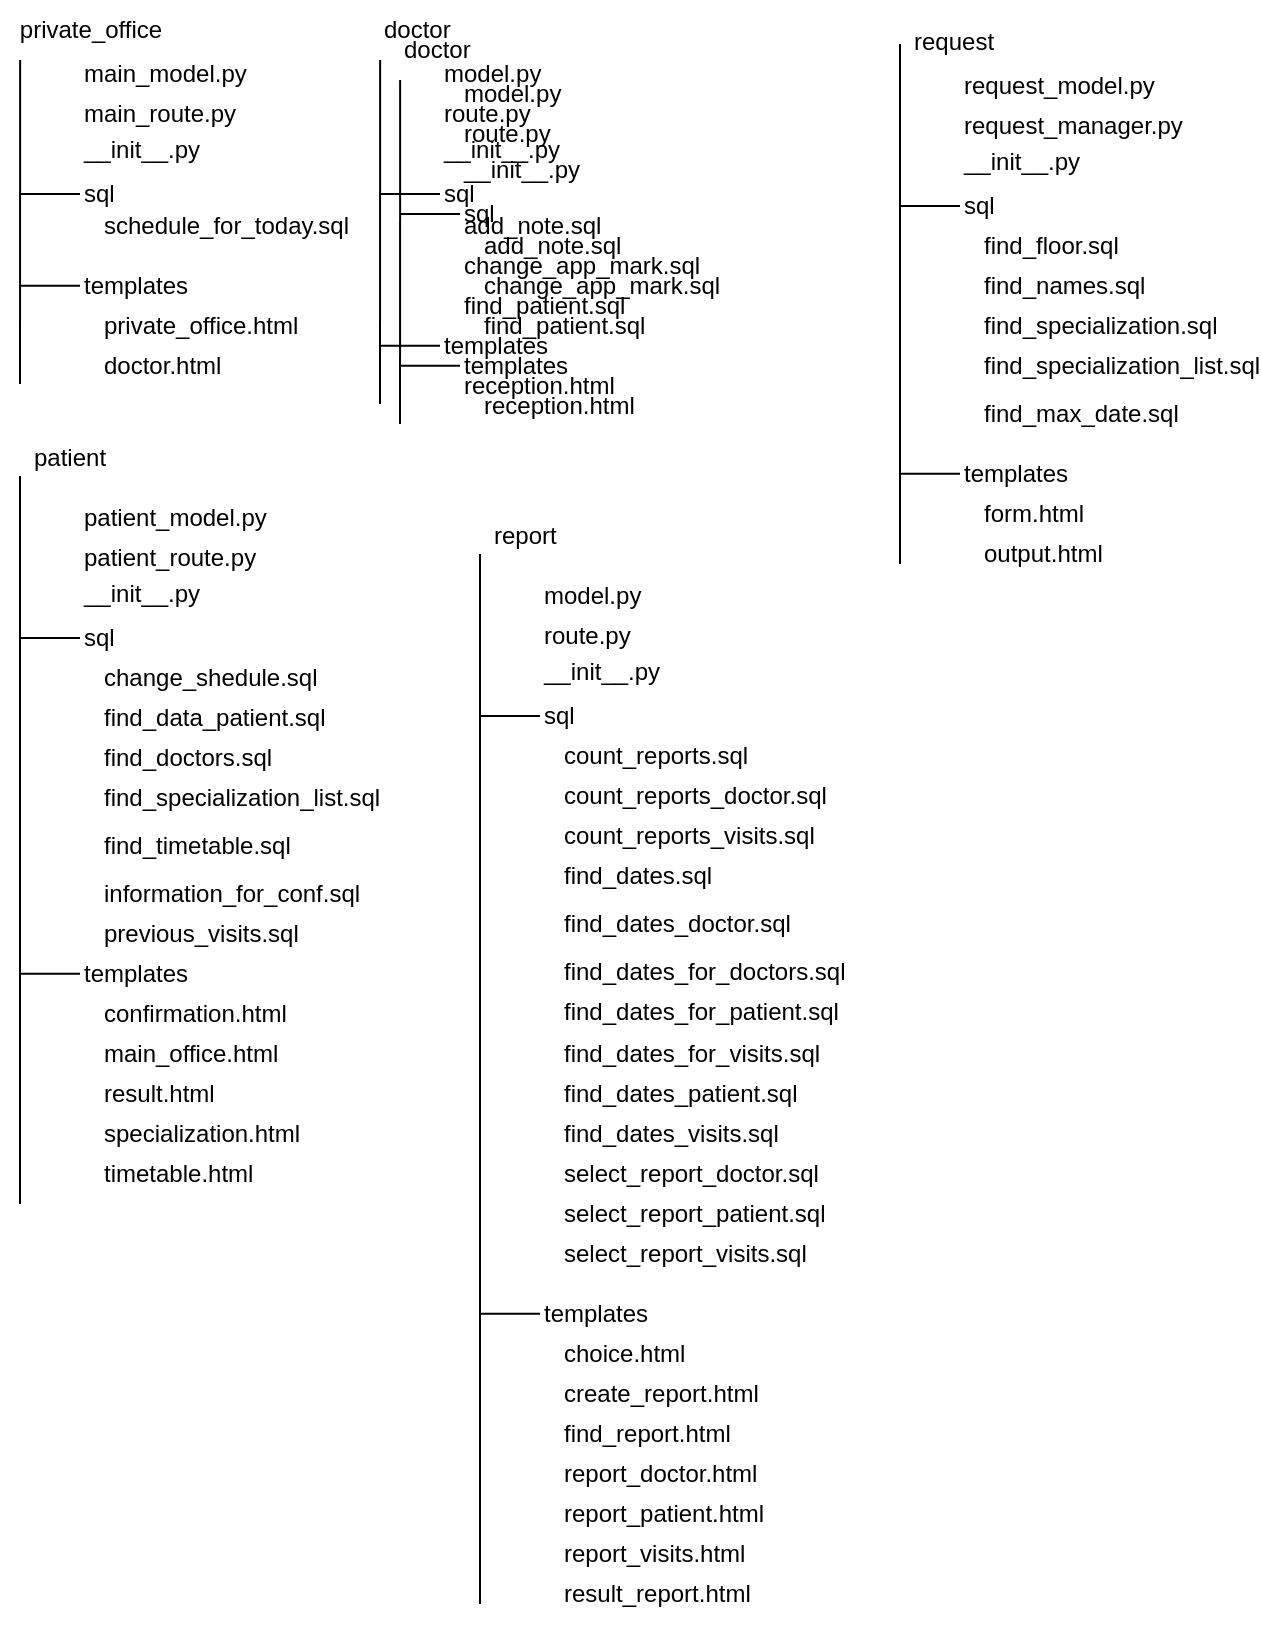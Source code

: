 <mxfile version="24.7.17">
  <diagram name="Страница — 1" id="b2QhGoErw-fwLH9SjXX8">
    <mxGraphModel dx="521" dy="613" grid="1" gridSize="10" guides="1" tooltips="1" connect="1" arrows="1" fold="1" page="1" pageScale="1" pageWidth="827" pageHeight="1169" math="0" shadow="0">
      <root>
        <mxCell id="0" />
        <mxCell id="1" parent="0" />
        <mxCell id="WtxfOhYI_u1OU4hZM9zb-1" value="private_office" style="text;html=1;align=center;verticalAlign=middle;resizable=0;points=[];autosize=1;strokeColor=none;fillColor=none;" parent="1" vertex="1">
          <mxGeometry x="30" y="78" width="90" height="30" as="geometry" />
        </mxCell>
        <mxCell id="WtxfOhYI_u1OU4hZM9zb-2" value="" style="endArrow=none;html=1;rounded=0;entryX=0.012;entryY=1.026;entryDx=0;entryDy=0;entryPerimeter=0;" parent="1" edge="1">
          <mxGeometry width="50" height="50" relative="1" as="geometry">
            <mxPoint x="40" y="270" as="sourcePoint" />
            <mxPoint x="40.08" y="108.0" as="targetPoint" />
          </mxGeometry>
        </mxCell>
        <mxCell id="WtxfOhYI_u1OU4hZM9zb-3" value="main_model.py" style="text;html=1;align=left;verticalAlign=middle;whiteSpace=wrap;rounded=0;" parent="1" vertex="1">
          <mxGeometry x="70" y="100" width="60" height="30" as="geometry" />
        </mxCell>
        <mxCell id="WtxfOhYI_u1OU4hZM9zb-4" value="main_route.py" style="text;html=1;align=left;verticalAlign=middle;whiteSpace=wrap;rounded=0;" parent="1" vertex="1">
          <mxGeometry x="70" y="120" width="60" height="30" as="geometry" />
        </mxCell>
        <mxCell id="WtxfOhYI_u1OU4hZM9zb-5" value="__init__.py" style="text;html=1;align=left;verticalAlign=middle;whiteSpace=wrap;rounded=0;" parent="1" vertex="1">
          <mxGeometry x="70" y="138" width="60" height="30" as="geometry" />
        </mxCell>
        <mxCell id="WtxfOhYI_u1OU4hZM9zb-6" value="sql" style="text;html=1;align=left;verticalAlign=middle;whiteSpace=wrap;rounded=0;" parent="1" vertex="1">
          <mxGeometry x="70" y="160" width="60" height="30" as="geometry" />
        </mxCell>
        <mxCell id="WtxfOhYI_u1OU4hZM9zb-8" value="" style="endArrow=none;html=1;rounded=0;entryX=0;entryY=0.5;entryDx=0;entryDy=0;" parent="1" target="WtxfOhYI_u1OU4hZM9zb-6" edge="1">
          <mxGeometry width="50" height="50" relative="1" as="geometry">
            <mxPoint x="40" y="175" as="sourcePoint" />
            <mxPoint x="150" y="160" as="targetPoint" />
          </mxGeometry>
        </mxCell>
        <mxCell id="WtxfOhYI_u1OU4hZM9zb-9" value="add_note.sql" style="text;html=1;align=left;verticalAlign=middle;whiteSpace=wrap;rounded=0;" parent="1" vertex="1">
          <mxGeometry x="260" y="176" width="60" height="30" as="geometry" />
        </mxCell>
        <mxCell id="WtxfOhYI_u1OU4hZM9zb-10" value="change_app_mark.sql" style="text;html=1;align=left;verticalAlign=middle;whiteSpace=wrap;rounded=0;" parent="1" vertex="1">
          <mxGeometry x="260" y="196" width="60" height="30" as="geometry" />
        </mxCell>
        <mxCell id="WtxfOhYI_u1OU4hZM9zb-11" value="find_patient.sql" style="text;html=1;align=left;verticalAlign=middle;whiteSpace=wrap;rounded=0;" parent="1" vertex="1">
          <mxGeometry x="260" y="216" width="60" height="30" as="geometry" />
        </mxCell>
        <mxCell id="WtxfOhYI_u1OU4hZM9zb-12" value="schedule_for_today.sql" style="text;html=1;align=left;verticalAlign=middle;whiteSpace=wrap;rounded=0;" parent="1" vertex="1">
          <mxGeometry x="80" y="176" width="60" height="30" as="geometry" />
        </mxCell>
        <mxCell id="WtxfOhYI_u1OU4hZM9zb-14" value="templates" style="text;html=1;align=left;verticalAlign=middle;whiteSpace=wrap;rounded=0;" parent="1" vertex="1">
          <mxGeometry x="70" y="206" width="60" height="30" as="geometry" />
        </mxCell>
        <mxCell id="WtxfOhYI_u1OU4hZM9zb-15" value="" style="endArrow=none;html=1;rounded=0;entryX=0;entryY=0.5;entryDx=0;entryDy=0;" parent="1" edge="1">
          <mxGeometry width="50" height="50" relative="1" as="geometry">
            <mxPoint x="40" y="220.83" as="sourcePoint" />
            <mxPoint x="70" y="220.83" as="targetPoint" />
          </mxGeometry>
        </mxCell>
        <mxCell id="WtxfOhYI_u1OU4hZM9zb-16" value="private_office.html" style="text;html=1;align=left;verticalAlign=middle;whiteSpace=wrap;rounded=0;" parent="1" vertex="1">
          <mxGeometry x="80" y="226" width="60" height="30" as="geometry" />
        </mxCell>
        <mxCell id="WtxfOhYI_u1OU4hZM9zb-17" value="reception.html" style="text;html=1;align=left;verticalAlign=middle;whiteSpace=wrap;rounded=0;" parent="1" vertex="1">
          <mxGeometry x="260" y="256" width="60" height="30" as="geometry" />
        </mxCell>
        <mxCell id="3Fsom1ub5xNi20Y5iwQo-1" value="request" style="text;html=1;align=left;verticalAlign=middle;resizable=0;points=[];autosize=1;strokeColor=none;fillColor=none;" parent="1" vertex="1">
          <mxGeometry x="485" y="84" width="60" height="30" as="geometry" />
        </mxCell>
        <mxCell id="3Fsom1ub5xNi20Y5iwQo-2" value="" style="endArrow=none;html=1;rounded=0;" parent="1" edge="1">
          <mxGeometry width="50" height="50" relative="1" as="geometry">
            <mxPoint x="480" y="360" as="sourcePoint" />
            <mxPoint x="480" y="100" as="targetPoint" />
          </mxGeometry>
        </mxCell>
        <mxCell id="3Fsom1ub5xNi20Y5iwQo-3" value="request_model.py" style="text;html=1;align=left;verticalAlign=middle;whiteSpace=wrap;rounded=0;" parent="1" vertex="1">
          <mxGeometry x="510" y="106" width="60" height="30" as="geometry" />
        </mxCell>
        <mxCell id="3Fsom1ub5xNi20Y5iwQo-4" value="request_manager.py" style="text;html=1;align=left;verticalAlign=middle;whiteSpace=wrap;rounded=0;" parent="1" vertex="1">
          <mxGeometry x="510" y="126" width="60" height="30" as="geometry" />
        </mxCell>
        <mxCell id="3Fsom1ub5xNi20Y5iwQo-5" value="__init__.py" style="text;html=1;align=left;verticalAlign=middle;whiteSpace=wrap;rounded=0;" parent="1" vertex="1">
          <mxGeometry x="510" y="144" width="60" height="30" as="geometry" />
        </mxCell>
        <mxCell id="3Fsom1ub5xNi20Y5iwQo-6" value="sql" style="text;html=1;align=left;verticalAlign=middle;whiteSpace=wrap;rounded=0;" parent="1" vertex="1">
          <mxGeometry x="510" y="166" width="60" height="30" as="geometry" />
        </mxCell>
        <mxCell id="3Fsom1ub5xNi20Y5iwQo-7" value="" style="endArrow=none;html=1;rounded=0;entryX=0;entryY=0.5;entryDx=0;entryDy=0;" parent="1" target="3Fsom1ub5xNi20Y5iwQo-6" edge="1">
          <mxGeometry width="50" height="50" relative="1" as="geometry">
            <mxPoint x="480" y="181" as="sourcePoint" />
            <mxPoint x="590" y="166" as="targetPoint" />
          </mxGeometry>
        </mxCell>
        <mxCell id="3Fsom1ub5xNi20Y5iwQo-8" value="find_floor.sql" style="text;html=1;align=left;verticalAlign=middle;whiteSpace=wrap;rounded=0;" parent="1" vertex="1">
          <mxGeometry x="520" y="186" width="60" height="30" as="geometry" />
        </mxCell>
        <mxCell id="3Fsom1ub5xNi20Y5iwQo-9" value="find_names.sql" style="text;html=1;align=left;verticalAlign=middle;whiteSpace=wrap;rounded=0;" parent="1" vertex="1">
          <mxGeometry x="520" y="206" width="60" height="30" as="geometry" />
        </mxCell>
        <mxCell id="3Fsom1ub5xNi20Y5iwQo-10" value="find_specialization.sql" style="text;html=1;align=left;verticalAlign=middle;whiteSpace=wrap;rounded=0;" parent="1" vertex="1">
          <mxGeometry x="520" y="226" width="60" height="30" as="geometry" />
        </mxCell>
        <mxCell id="3Fsom1ub5xNi20Y5iwQo-11" value="find_specialization_list.sql" style="text;html=1;align=left;verticalAlign=middle;whiteSpace=wrap;rounded=0;" parent="1" vertex="1">
          <mxGeometry x="520" y="246" width="60" height="30" as="geometry" />
        </mxCell>
        <mxCell id="3Fsom1ub5xNi20Y5iwQo-12" value="templates" style="text;html=1;align=left;verticalAlign=middle;whiteSpace=wrap;rounded=0;" parent="1" vertex="1">
          <mxGeometry x="510" y="300" width="60" height="30" as="geometry" />
        </mxCell>
        <mxCell id="3Fsom1ub5xNi20Y5iwQo-13" value="" style="endArrow=none;html=1;rounded=0;entryX=0;entryY=0.5;entryDx=0;entryDy=0;" parent="1" edge="1">
          <mxGeometry width="50" height="50" relative="1" as="geometry">
            <mxPoint x="480" y="314.83" as="sourcePoint" />
            <mxPoint x="510" y="314.83" as="targetPoint" />
          </mxGeometry>
        </mxCell>
        <mxCell id="3Fsom1ub5xNi20Y5iwQo-14" value="form.html" style="text;html=1;align=left;verticalAlign=middle;whiteSpace=wrap;rounded=0;" parent="1" vertex="1">
          <mxGeometry x="520" y="320" width="60" height="30" as="geometry" />
        </mxCell>
        <mxCell id="3Fsom1ub5xNi20Y5iwQo-15" value="output.html" style="text;html=1;align=left;verticalAlign=middle;whiteSpace=wrap;rounded=0;" parent="1" vertex="1">
          <mxGeometry x="520" y="340" width="60" height="30" as="geometry" />
        </mxCell>
        <mxCell id="3Fsom1ub5xNi20Y5iwQo-16" value="find_max_date.sql" style="text;html=1;align=left;verticalAlign=middle;whiteSpace=wrap;rounded=0;" parent="1" vertex="1">
          <mxGeometry x="520" y="270" width="60" height="30" as="geometry" />
        </mxCell>
        <mxCell id="y3Shj-SjCK9T77kXARJf-1" value="doctor.html" style="text;html=1;align=left;verticalAlign=middle;whiteSpace=wrap;rounded=0;" parent="1" vertex="1">
          <mxGeometry x="80" y="246" width="60" height="30" as="geometry" />
        </mxCell>
        <mxCell id="y3Shj-SjCK9T77kXARJf-2" value="doctor" style="text;html=1;align=left;verticalAlign=middle;resizable=0;points=[];autosize=1;strokeColor=none;fillColor=none;" parent="1" vertex="1">
          <mxGeometry x="220" y="78" width="60" height="30" as="geometry" />
        </mxCell>
        <mxCell id="y3Shj-SjCK9T77kXARJf-3" value="" style="endArrow=none;html=1;rounded=0;entryX=0.012;entryY=1.026;entryDx=0;entryDy=0;entryPerimeter=0;" parent="1" edge="1">
          <mxGeometry width="50" height="50" relative="1" as="geometry">
            <mxPoint x="220" y="280" as="sourcePoint" />
            <mxPoint x="220.08" y="108.0" as="targetPoint" />
          </mxGeometry>
        </mxCell>
        <mxCell id="y3Shj-SjCK9T77kXARJf-4" value="model.py" style="text;html=1;align=left;verticalAlign=middle;whiteSpace=wrap;rounded=0;" parent="1" vertex="1">
          <mxGeometry x="250" y="100" width="60" height="30" as="geometry" />
        </mxCell>
        <mxCell id="y3Shj-SjCK9T77kXARJf-5" value="route.py" style="text;html=1;align=left;verticalAlign=middle;whiteSpace=wrap;rounded=0;" parent="1" vertex="1">
          <mxGeometry x="250" y="120" width="60" height="30" as="geometry" />
        </mxCell>
        <mxCell id="y3Shj-SjCK9T77kXARJf-6" value="__init__.py" style="text;html=1;align=left;verticalAlign=middle;whiteSpace=wrap;rounded=0;" parent="1" vertex="1">
          <mxGeometry x="250" y="138" width="60" height="30" as="geometry" />
        </mxCell>
        <mxCell id="y3Shj-SjCK9T77kXARJf-7" value="sql" style="text;html=1;align=left;verticalAlign=middle;whiteSpace=wrap;rounded=0;" parent="1" vertex="1">
          <mxGeometry x="250" y="160" width="60" height="30" as="geometry" />
        </mxCell>
        <mxCell id="y3Shj-SjCK9T77kXARJf-8" value="" style="endArrow=none;html=1;rounded=0;entryX=0;entryY=0.5;entryDx=0;entryDy=0;" parent="1" target="y3Shj-SjCK9T77kXARJf-7" edge="1">
          <mxGeometry width="50" height="50" relative="1" as="geometry">
            <mxPoint x="220" y="175" as="sourcePoint" />
            <mxPoint x="330" y="160" as="targetPoint" />
          </mxGeometry>
        </mxCell>
        <mxCell id="y3Shj-SjCK9T77kXARJf-14" value="templates" style="text;html=1;align=left;verticalAlign=middle;whiteSpace=wrap;rounded=0;" parent="1" vertex="1">
          <mxGeometry x="250" y="236" width="60" height="30" as="geometry" />
        </mxCell>
        <mxCell id="y3Shj-SjCK9T77kXARJf-15" value="" style="endArrow=none;html=1;rounded=0;entryX=0;entryY=0.5;entryDx=0;entryDy=0;" parent="1" edge="1">
          <mxGeometry width="50" height="50" relative="1" as="geometry">
            <mxPoint x="220" y="250.83" as="sourcePoint" />
            <mxPoint x="250" y="250.83" as="targetPoint" />
          </mxGeometry>
        </mxCell>
        <mxCell id="y3Shj-SjCK9T77kXARJf-17" value="patient" style="text;html=1;align=left;verticalAlign=middle;resizable=0;points=[];autosize=1;strokeColor=none;fillColor=none;" parent="1" vertex="1">
          <mxGeometry x="45" y="292" width="60" height="30" as="geometry" />
        </mxCell>
        <mxCell id="y3Shj-SjCK9T77kXARJf-18" value="" style="endArrow=none;html=1;rounded=0;" parent="1" edge="1">
          <mxGeometry width="50" height="50" relative="1" as="geometry">
            <mxPoint x="40" y="680" as="sourcePoint" />
            <mxPoint x="40" y="316" as="targetPoint" />
          </mxGeometry>
        </mxCell>
        <mxCell id="y3Shj-SjCK9T77kXARJf-19" value="patient_model.py" style="text;html=1;align=left;verticalAlign=middle;whiteSpace=wrap;rounded=0;" parent="1" vertex="1">
          <mxGeometry x="70" y="322" width="60" height="30" as="geometry" />
        </mxCell>
        <mxCell id="y3Shj-SjCK9T77kXARJf-20" value="patient_route.py" style="text;html=1;align=left;verticalAlign=middle;whiteSpace=wrap;rounded=0;" parent="1" vertex="1">
          <mxGeometry x="70" y="342" width="60" height="30" as="geometry" />
        </mxCell>
        <mxCell id="y3Shj-SjCK9T77kXARJf-21" value="__init__.py" style="text;html=1;align=left;verticalAlign=middle;whiteSpace=wrap;rounded=0;" parent="1" vertex="1">
          <mxGeometry x="70" y="360" width="60" height="30" as="geometry" />
        </mxCell>
        <mxCell id="y3Shj-SjCK9T77kXARJf-22" value="sql" style="text;html=1;align=left;verticalAlign=middle;whiteSpace=wrap;rounded=0;" parent="1" vertex="1">
          <mxGeometry x="70" y="382" width="60" height="30" as="geometry" />
        </mxCell>
        <mxCell id="y3Shj-SjCK9T77kXARJf-23" value="" style="endArrow=none;html=1;rounded=0;entryX=0;entryY=0.5;entryDx=0;entryDy=0;" parent="1" target="y3Shj-SjCK9T77kXARJf-22" edge="1">
          <mxGeometry width="50" height="50" relative="1" as="geometry">
            <mxPoint x="40" y="397" as="sourcePoint" />
            <mxPoint x="150" y="382" as="targetPoint" />
          </mxGeometry>
        </mxCell>
        <mxCell id="y3Shj-SjCK9T77kXARJf-24" value="change_shedule.sql" style="text;html=1;align=left;verticalAlign=middle;whiteSpace=wrap;rounded=0;" parent="1" vertex="1">
          <mxGeometry x="80" y="402" width="60" height="30" as="geometry" />
        </mxCell>
        <mxCell id="y3Shj-SjCK9T77kXARJf-25" value="find_data_patient.sql" style="text;html=1;align=left;verticalAlign=middle;whiteSpace=wrap;rounded=0;" parent="1" vertex="1">
          <mxGeometry x="80" y="422" width="60" height="30" as="geometry" />
        </mxCell>
        <mxCell id="y3Shj-SjCK9T77kXARJf-26" value="find_doctors.sql" style="text;html=1;align=left;verticalAlign=middle;whiteSpace=wrap;rounded=0;" parent="1" vertex="1">
          <mxGeometry x="80" y="442" width="60" height="30" as="geometry" />
        </mxCell>
        <mxCell id="y3Shj-SjCK9T77kXARJf-27" value="find_specialization_list.sql" style="text;html=1;align=left;verticalAlign=middle;whiteSpace=wrap;rounded=0;" parent="1" vertex="1">
          <mxGeometry x="80" y="462" width="60" height="30" as="geometry" />
        </mxCell>
        <mxCell id="y3Shj-SjCK9T77kXARJf-28" value="templates" style="text;html=1;align=left;verticalAlign=middle;whiteSpace=wrap;rounded=0;" parent="1" vertex="1">
          <mxGeometry x="70" y="550" width="60" height="30" as="geometry" />
        </mxCell>
        <mxCell id="y3Shj-SjCK9T77kXARJf-29" value="" style="endArrow=none;html=1;rounded=0;entryX=0;entryY=0.5;entryDx=0;entryDy=0;" parent="1" edge="1">
          <mxGeometry width="50" height="50" relative="1" as="geometry">
            <mxPoint x="40" y="564.83" as="sourcePoint" />
            <mxPoint x="70" y="564.83" as="targetPoint" />
          </mxGeometry>
        </mxCell>
        <mxCell id="y3Shj-SjCK9T77kXARJf-30" value="confirmation.html" style="text;html=1;align=left;verticalAlign=middle;whiteSpace=wrap;rounded=0;" parent="1" vertex="1">
          <mxGeometry x="80" y="570" width="60" height="30" as="geometry" />
        </mxCell>
        <mxCell id="y3Shj-SjCK9T77kXARJf-31" value="main_office.html" style="text;html=1;align=left;verticalAlign=middle;whiteSpace=wrap;rounded=0;" parent="1" vertex="1">
          <mxGeometry x="80" y="590" width="60" height="30" as="geometry" />
        </mxCell>
        <mxCell id="y3Shj-SjCK9T77kXARJf-32" value="find_timetable.sql" style="text;html=1;align=left;verticalAlign=middle;whiteSpace=wrap;rounded=0;" parent="1" vertex="1">
          <mxGeometry x="80" y="486" width="60" height="30" as="geometry" />
        </mxCell>
        <mxCell id="y3Shj-SjCK9T77kXARJf-33" value="information_for_conf.sql" style="text;html=1;align=left;verticalAlign=middle;whiteSpace=wrap;rounded=0;" parent="1" vertex="1">
          <mxGeometry x="80" y="510" width="60" height="30" as="geometry" />
        </mxCell>
        <mxCell id="y3Shj-SjCK9T77kXARJf-34" value="previous_visits.sql" style="text;html=1;align=left;verticalAlign=middle;whiteSpace=wrap;rounded=0;" parent="1" vertex="1">
          <mxGeometry x="80" y="530" width="60" height="30" as="geometry" />
        </mxCell>
        <mxCell id="y3Shj-SjCK9T77kXARJf-35" value="result.html" style="text;html=1;align=left;verticalAlign=middle;whiteSpace=wrap;rounded=0;" parent="1" vertex="1">
          <mxGeometry x="80" y="610" width="60" height="30" as="geometry" />
        </mxCell>
        <mxCell id="y3Shj-SjCK9T77kXARJf-36" value="specialization.html" style="text;html=1;align=left;verticalAlign=middle;whiteSpace=wrap;rounded=0;" parent="1" vertex="1">
          <mxGeometry x="80" y="630" width="60" height="30" as="geometry" />
        </mxCell>
        <mxCell id="y3Shj-SjCK9T77kXARJf-37" value="timetable.html" style="text;html=1;align=left;verticalAlign=middle;whiteSpace=wrap;rounded=0;" parent="1" vertex="1">
          <mxGeometry x="80" y="650" width="60" height="30" as="geometry" />
        </mxCell>
        <mxCell id="2WtxdTt1NdUR9KWotKnF-1" value="add_note.sql" style="text;html=1;align=left;verticalAlign=middle;whiteSpace=wrap;rounded=0;" parent="1" vertex="1">
          <mxGeometry x="270" y="186" width="60" height="30" as="geometry" />
        </mxCell>
        <mxCell id="2WtxdTt1NdUR9KWotKnF-2" value="change_app_mark.sql" style="text;html=1;align=left;verticalAlign=middle;whiteSpace=wrap;rounded=0;" parent="1" vertex="1">
          <mxGeometry x="270" y="206" width="60" height="30" as="geometry" />
        </mxCell>
        <mxCell id="2WtxdTt1NdUR9KWotKnF-3" value="find_patient.sql" style="text;html=1;align=left;verticalAlign=middle;whiteSpace=wrap;rounded=0;" parent="1" vertex="1">
          <mxGeometry x="270" y="226" width="60" height="30" as="geometry" />
        </mxCell>
        <mxCell id="2WtxdTt1NdUR9KWotKnF-4" value="reception.html" style="text;html=1;align=left;verticalAlign=middle;whiteSpace=wrap;rounded=0;" parent="1" vertex="1">
          <mxGeometry x="270" y="266" width="60" height="30" as="geometry" />
        </mxCell>
        <mxCell id="2WtxdTt1NdUR9KWotKnF-5" value="doctor" style="text;html=1;align=left;verticalAlign=middle;resizable=0;points=[];autosize=1;strokeColor=none;fillColor=none;" parent="1" vertex="1">
          <mxGeometry x="230" y="88" width="60" height="30" as="geometry" />
        </mxCell>
        <mxCell id="2WtxdTt1NdUR9KWotKnF-6" value="" style="endArrow=none;html=1;rounded=0;entryX=0.012;entryY=1.026;entryDx=0;entryDy=0;entryPerimeter=0;" parent="1" edge="1">
          <mxGeometry width="50" height="50" relative="1" as="geometry">
            <mxPoint x="230" y="290" as="sourcePoint" />
            <mxPoint x="230.08" y="118.0" as="targetPoint" />
          </mxGeometry>
        </mxCell>
        <mxCell id="2WtxdTt1NdUR9KWotKnF-7" value="model.py" style="text;html=1;align=left;verticalAlign=middle;whiteSpace=wrap;rounded=0;" parent="1" vertex="1">
          <mxGeometry x="260" y="110" width="60" height="30" as="geometry" />
        </mxCell>
        <mxCell id="2WtxdTt1NdUR9KWotKnF-8" value="route.py" style="text;html=1;align=left;verticalAlign=middle;whiteSpace=wrap;rounded=0;" parent="1" vertex="1">
          <mxGeometry x="260" y="130" width="60" height="30" as="geometry" />
        </mxCell>
        <mxCell id="2WtxdTt1NdUR9KWotKnF-9" value="__init__.py" style="text;html=1;align=left;verticalAlign=middle;whiteSpace=wrap;rounded=0;" parent="1" vertex="1">
          <mxGeometry x="260" y="148" width="60" height="30" as="geometry" />
        </mxCell>
        <mxCell id="2WtxdTt1NdUR9KWotKnF-10" value="sql" style="text;html=1;align=left;verticalAlign=middle;whiteSpace=wrap;rounded=0;" parent="1" vertex="1">
          <mxGeometry x="260" y="170" width="60" height="30" as="geometry" />
        </mxCell>
        <mxCell id="2WtxdTt1NdUR9KWotKnF-11" value="" style="endArrow=none;html=1;rounded=0;entryX=0;entryY=0.5;entryDx=0;entryDy=0;" parent="1" target="2WtxdTt1NdUR9KWotKnF-10" edge="1">
          <mxGeometry width="50" height="50" relative="1" as="geometry">
            <mxPoint x="230" y="185" as="sourcePoint" />
            <mxPoint x="340" y="170" as="targetPoint" />
          </mxGeometry>
        </mxCell>
        <mxCell id="2WtxdTt1NdUR9KWotKnF-12" value="templates" style="text;html=1;align=left;verticalAlign=middle;whiteSpace=wrap;rounded=0;" parent="1" vertex="1">
          <mxGeometry x="260" y="246" width="60" height="30" as="geometry" />
        </mxCell>
        <mxCell id="2WtxdTt1NdUR9KWotKnF-13" value="" style="endArrow=none;html=1;rounded=0;entryX=0;entryY=0.5;entryDx=0;entryDy=0;" parent="1" edge="1">
          <mxGeometry width="50" height="50" relative="1" as="geometry">
            <mxPoint x="230" y="260.83" as="sourcePoint" />
            <mxPoint x="260" y="260.83" as="targetPoint" />
          </mxGeometry>
        </mxCell>
        <mxCell id="Vc6HBuf8mJernXU0AR-d-1" value="report" style="text;html=1;align=left;verticalAlign=middle;resizable=0;points=[];autosize=1;strokeColor=none;fillColor=none;" vertex="1" parent="1">
          <mxGeometry x="275" y="331" width="50" height="30" as="geometry" />
        </mxCell>
        <mxCell id="Vc6HBuf8mJernXU0AR-d-2" value="" style="endArrow=none;html=1;rounded=0;" edge="1" parent="1">
          <mxGeometry width="50" height="50" relative="1" as="geometry">
            <mxPoint x="270" y="880" as="sourcePoint" />
            <mxPoint x="270" y="355" as="targetPoint" />
          </mxGeometry>
        </mxCell>
        <mxCell id="Vc6HBuf8mJernXU0AR-d-3" value="model.py" style="text;html=1;align=left;verticalAlign=middle;whiteSpace=wrap;rounded=0;" vertex="1" parent="1">
          <mxGeometry x="300" y="361" width="60" height="30" as="geometry" />
        </mxCell>
        <mxCell id="Vc6HBuf8mJernXU0AR-d-4" value="route.py" style="text;html=1;align=left;verticalAlign=middle;whiteSpace=wrap;rounded=0;" vertex="1" parent="1">
          <mxGeometry x="300" y="381" width="60" height="30" as="geometry" />
        </mxCell>
        <mxCell id="Vc6HBuf8mJernXU0AR-d-5" value="__init__.py" style="text;html=1;align=left;verticalAlign=middle;whiteSpace=wrap;rounded=0;" vertex="1" parent="1">
          <mxGeometry x="300" y="399" width="60" height="30" as="geometry" />
        </mxCell>
        <mxCell id="Vc6HBuf8mJernXU0AR-d-6" value="sql" style="text;html=1;align=left;verticalAlign=middle;whiteSpace=wrap;rounded=0;" vertex="1" parent="1">
          <mxGeometry x="300" y="421" width="60" height="30" as="geometry" />
        </mxCell>
        <mxCell id="Vc6HBuf8mJernXU0AR-d-7" value="" style="endArrow=none;html=1;rounded=0;entryX=0;entryY=0.5;entryDx=0;entryDy=0;" edge="1" parent="1" target="Vc6HBuf8mJernXU0AR-d-6">
          <mxGeometry width="50" height="50" relative="1" as="geometry">
            <mxPoint x="270" y="436" as="sourcePoint" />
            <mxPoint x="380" y="421" as="targetPoint" />
          </mxGeometry>
        </mxCell>
        <mxCell id="Vc6HBuf8mJernXU0AR-d-8" value="count_reports.sql" style="text;html=1;align=left;verticalAlign=middle;whiteSpace=wrap;rounded=0;" vertex="1" parent="1">
          <mxGeometry x="310" y="441" width="60" height="30" as="geometry" />
        </mxCell>
        <mxCell id="Vc6HBuf8mJernXU0AR-d-9" value="count_reports_doctor.sql" style="text;html=1;align=left;verticalAlign=middle;whiteSpace=wrap;rounded=0;" vertex="1" parent="1">
          <mxGeometry x="310" y="461" width="60" height="30" as="geometry" />
        </mxCell>
        <mxCell id="Vc6HBuf8mJernXU0AR-d-10" value="count_reports_visits.sql" style="text;html=1;align=left;verticalAlign=middle;whiteSpace=wrap;rounded=0;" vertex="1" parent="1">
          <mxGeometry x="310" y="481" width="60" height="30" as="geometry" />
        </mxCell>
        <mxCell id="Vc6HBuf8mJernXU0AR-d-11" value="find_dates.sql" style="text;html=1;align=left;verticalAlign=middle;whiteSpace=wrap;rounded=0;" vertex="1" parent="1">
          <mxGeometry x="310" y="501" width="60" height="30" as="geometry" />
        </mxCell>
        <mxCell id="Vc6HBuf8mJernXU0AR-d-12" value="templates" style="text;html=1;align=left;verticalAlign=middle;whiteSpace=wrap;rounded=0;" vertex="1" parent="1">
          <mxGeometry x="300" y="720" width="60" height="30" as="geometry" />
        </mxCell>
        <mxCell id="Vc6HBuf8mJernXU0AR-d-13" value="" style="endArrow=none;html=1;rounded=0;entryX=0;entryY=0.5;entryDx=0;entryDy=0;" edge="1" parent="1">
          <mxGeometry width="50" height="50" relative="1" as="geometry">
            <mxPoint x="270" y="734.83" as="sourcePoint" />
            <mxPoint x="300" y="734.83" as="targetPoint" />
          </mxGeometry>
        </mxCell>
        <mxCell id="Vc6HBuf8mJernXU0AR-d-14" value="choice.html" style="text;html=1;align=left;verticalAlign=middle;whiteSpace=wrap;rounded=0;" vertex="1" parent="1">
          <mxGeometry x="310" y="740" width="60" height="30" as="geometry" />
        </mxCell>
        <mxCell id="Vc6HBuf8mJernXU0AR-d-15" value="create_report.html" style="text;html=1;align=left;verticalAlign=middle;whiteSpace=wrap;rounded=0;" vertex="1" parent="1">
          <mxGeometry x="310" y="760" width="60" height="30" as="geometry" />
        </mxCell>
        <mxCell id="Vc6HBuf8mJernXU0AR-d-16" value="find_dates_doctor.sql" style="text;html=1;align=left;verticalAlign=middle;whiteSpace=wrap;rounded=0;" vertex="1" parent="1">
          <mxGeometry x="310" y="525" width="60" height="30" as="geometry" />
        </mxCell>
        <mxCell id="Vc6HBuf8mJernXU0AR-d-17" value="find_dates_for_doctors.sql" style="text;html=1;align=left;verticalAlign=middle;whiteSpace=wrap;rounded=0;" vertex="1" parent="1">
          <mxGeometry x="310" y="549" width="60" height="30" as="geometry" />
        </mxCell>
        <mxCell id="Vc6HBuf8mJernXU0AR-d-18" value="find_dates_for_patient.sql" style="text;html=1;align=left;verticalAlign=middle;whiteSpace=wrap;rounded=0;" vertex="1" parent="1">
          <mxGeometry x="310" y="569" width="60" height="30" as="geometry" />
        </mxCell>
        <mxCell id="Vc6HBuf8mJernXU0AR-d-19" value="find_report.html" style="text;html=1;align=left;verticalAlign=middle;whiteSpace=wrap;rounded=0;" vertex="1" parent="1">
          <mxGeometry x="310" y="780" width="60" height="30" as="geometry" />
        </mxCell>
        <mxCell id="Vc6HBuf8mJernXU0AR-d-20" value="report_doctor.html" style="text;html=1;align=left;verticalAlign=middle;whiteSpace=wrap;rounded=0;" vertex="1" parent="1">
          <mxGeometry x="310" y="800" width="60" height="30" as="geometry" />
        </mxCell>
        <mxCell id="Vc6HBuf8mJernXU0AR-d-22" value="find_dates_for_visits.sql" style="text;html=1;align=left;verticalAlign=middle;whiteSpace=wrap;rounded=0;" vertex="1" parent="1">
          <mxGeometry x="310" y="590" width="60" height="30" as="geometry" />
        </mxCell>
        <mxCell id="Vc6HBuf8mJernXU0AR-d-23" value="find_dates_patient.sql" style="text;html=1;align=left;verticalAlign=middle;whiteSpace=wrap;rounded=0;" vertex="1" parent="1">
          <mxGeometry x="310" y="610" width="60" height="30" as="geometry" />
        </mxCell>
        <mxCell id="Vc6HBuf8mJernXU0AR-d-24" value="find_dates_visits.sql" style="text;html=1;align=left;verticalAlign=middle;whiteSpace=wrap;rounded=0;" vertex="1" parent="1">
          <mxGeometry x="310" y="630" width="60" height="30" as="geometry" />
        </mxCell>
        <mxCell id="Vc6HBuf8mJernXU0AR-d-25" value="select_report_doctor.sql" style="text;html=1;align=left;verticalAlign=middle;whiteSpace=wrap;rounded=0;" vertex="1" parent="1">
          <mxGeometry x="310" y="650" width="60" height="30" as="geometry" />
        </mxCell>
        <mxCell id="Vc6HBuf8mJernXU0AR-d-26" value="select_report_patient.sql" style="text;html=1;align=left;verticalAlign=middle;whiteSpace=wrap;rounded=0;" vertex="1" parent="1">
          <mxGeometry x="310" y="670" width="60" height="30" as="geometry" />
        </mxCell>
        <mxCell id="Vc6HBuf8mJernXU0AR-d-27" value="select_report_visits.sql" style="text;html=1;align=left;verticalAlign=middle;whiteSpace=wrap;rounded=0;" vertex="1" parent="1">
          <mxGeometry x="310" y="690" width="60" height="30" as="geometry" />
        </mxCell>
        <mxCell id="Vc6HBuf8mJernXU0AR-d-28" value="report_patient.html" style="text;html=1;align=left;verticalAlign=middle;whiteSpace=wrap;rounded=0;" vertex="1" parent="1">
          <mxGeometry x="310" y="820" width="60" height="30" as="geometry" />
        </mxCell>
        <mxCell id="Vc6HBuf8mJernXU0AR-d-29" value="report_visits.html" style="text;html=1;align=left;verticalAlign=middle;whiteSpace=wrap;rounded=0;" vertex="1" parent="1">
          <mxGeometry x="310" y="840" width="60" height="30" as="geometry" />
        </mxCell>
        <mxCell id="Vc6HBuf8mJernXU0AR-d-30" value="result_report.html" style="text;html=1;align=left;verticalAlign=middle;whiteSpace=wrap;rounded=0;" vertex="1" parent="1">
          <mxGeometry x="310" y="860" width="60" height="30" as="geometry" />
        </mxCell>
      </root>
    </mxGraphModel>
  </diagram>
</mxfile>
